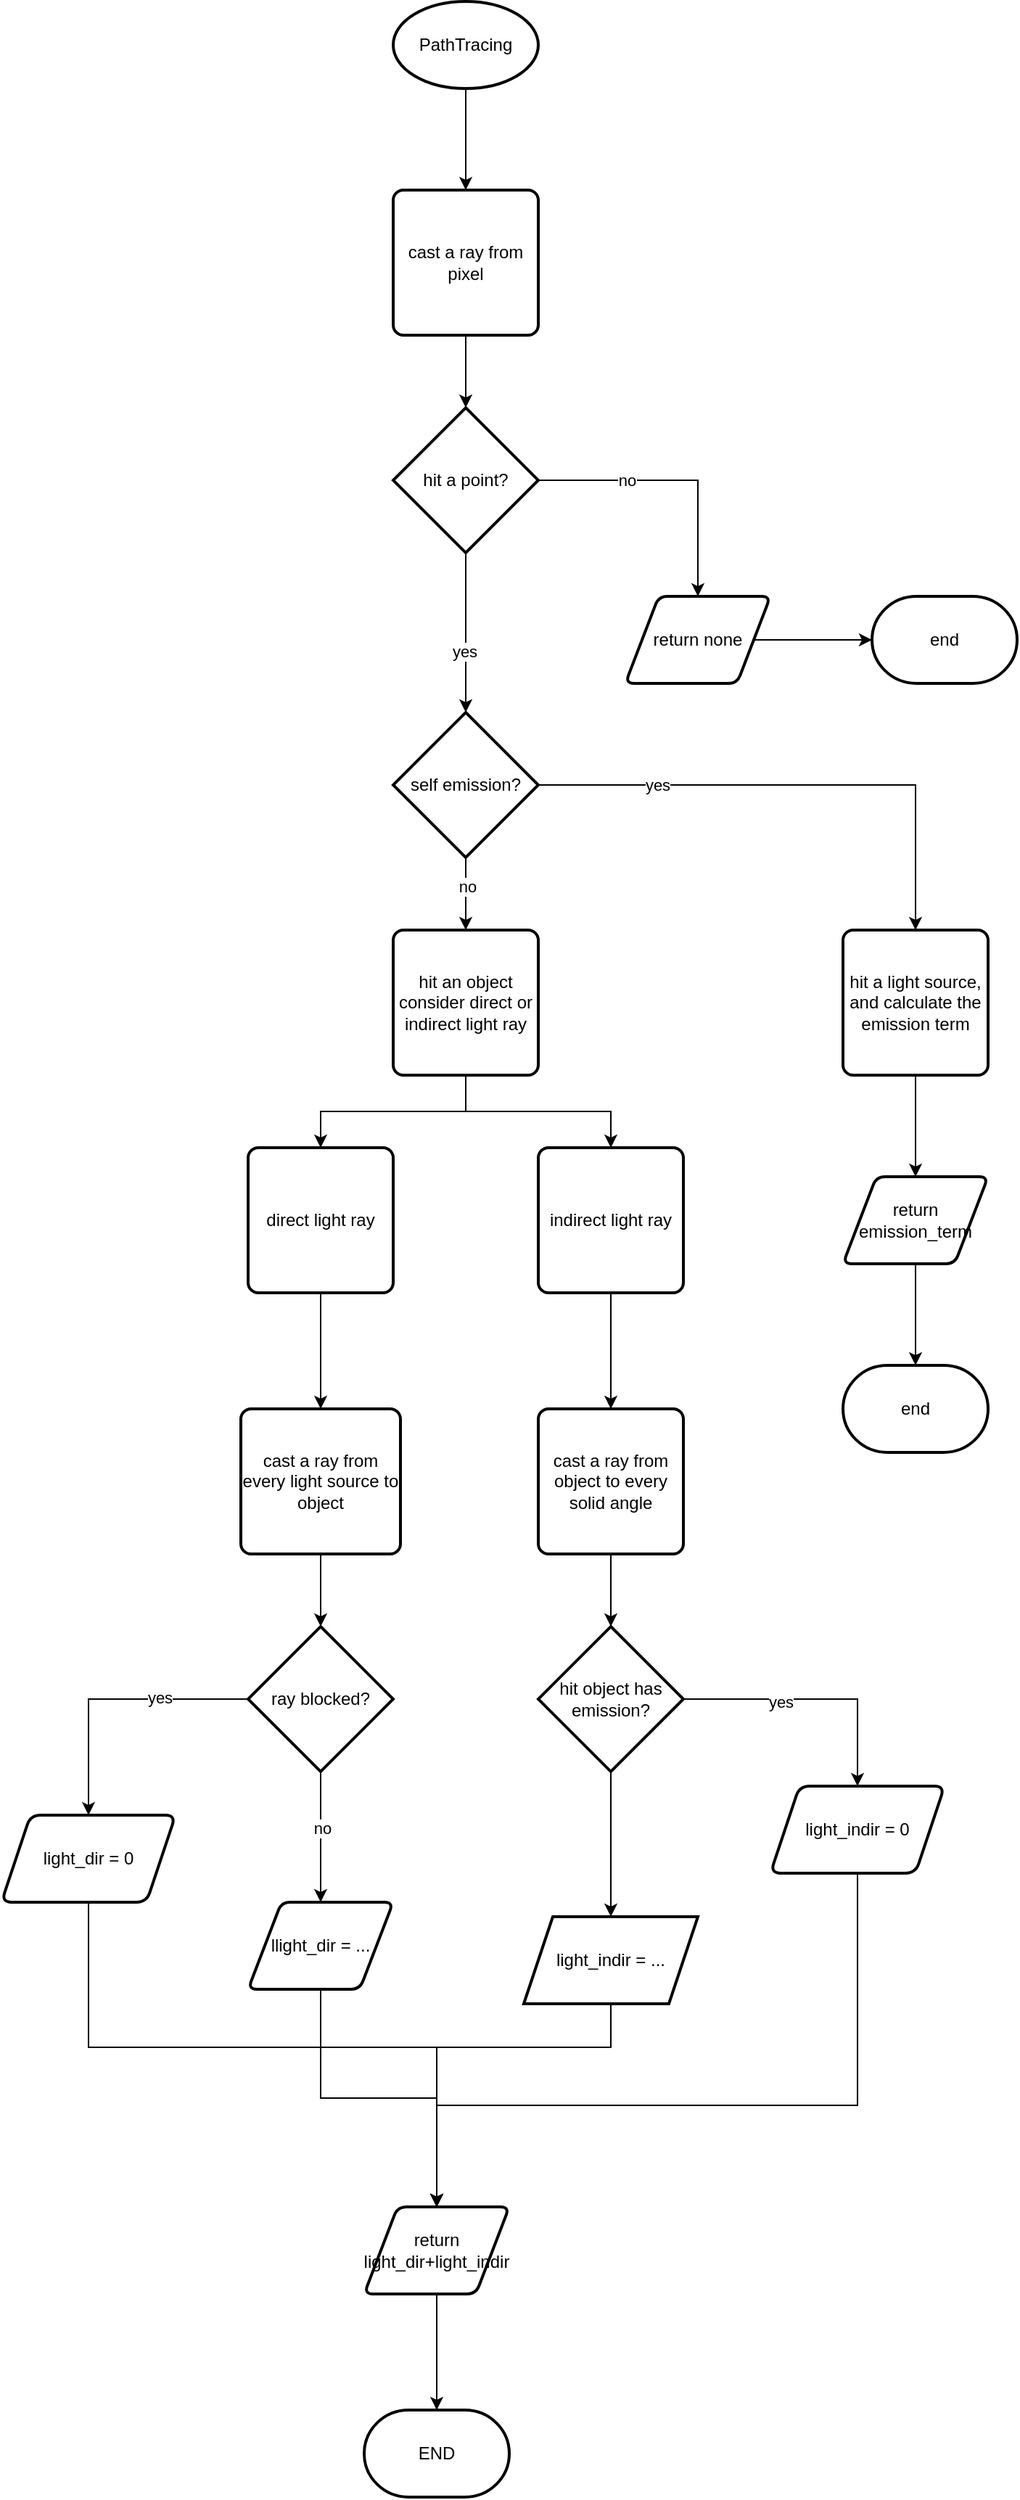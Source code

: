<mxfile version="22.1.2" type="device">
  <diagram id="6a731a19-8d31-9384-78a2-239565b7b9f0" name="Page-1">
    <mxGraphModel dx="1760" dy="1838" grid="1" gridSize="10" guides="1" tooltips="1" connect="1" arrows="1" fold="1" page="0" pageScale="1" pageWidth="1169" pageHeight="827" background="none" math="0" shadow="0">
      <root>
        <mxCell id="0" />
        <mxCell id="1" parent="0" />
        <mxCell id="Efny0dSnSNrsnhovs4ep-57" style="edgeStyle=orthogonalEdgeStyle;rounded=0;orthogonalLoop=1;jettySize=auto;html=1;entryX=0.5;entryY=0;entryDx=0;entryDy=0;" edge="1" parent="1" source="Efny0dSnSNrsnhovs4ep-55" target="Efny0dSnSNrsnhovs4ep-56">
          <mxGeometry relative="1" as="geometry" />
        </mxCell>
        <mxCell id="Efny0dSnSNrsnhovs4ep-55" value="PathTracing" style="strokeWidth=2;html=1;shape=mxgraph.flowchart.start_1;whiteSpace=wrap;" vertex="1" parent="1">
          <mxGeometry x="340" y="70" width="100" height="60" as="geometry" />
        </mxCell>
        <mxCell id="Efny0dSnSNrsnhovs4ep-56" value="cast a ray from pixel" style="rounded=1;whiteSpace=wrap;html=1;absoluteArcSize=1;arcSize=14;strokeWidth=2;" vertex="1" parent="1">
          <mxGeometry x="340" y="200" width="100" height="100" as="geometry" />
        </mxCell>
        <mxCell id="Efny0dSnSNrsnhovs4ep-60" style="edgeStyle=orthogonalEdgeStyle;rounded=0;orthogonalLoop=1;jettySize=auto;html=1;" edge="1" parent="1" source="Efny0dSnSNrsnhovs4ep-58" target="Efny0dSnSNrsnhovs4ep-129">
          <mxGeometry relative="1" as="geometry">
            <mxPoint x="550" y="480" as="targetPoint" />
          </mxGeometry>
        </mxCell>
        <mxCell id="Efny0dSnSNrsnhovs4ep-62" value="no" style="edgeLabel;html=1;align=center;verticalAlign=middle;resizable=0;points=[];" vertex="1" connectable="0" parent="Efny0dSnSNrsnhovs4ep-60">
          <mxGeometry x="-0.794" y="-3" relative="1" as="geometry">
            <mxPoint x="41" y="-3" as="offset" />
          </mxGeometry>
        </mxCell>
        <mxCell id="Efny0dSnSNrsnhovs4ep-63" style="edgeStyle=orthogonalEdgeStyle;rounded=0;orthogonalLoop=1;jettySize=auto;html=1;entryX=0.5;entryY=0;entryDx=0;entryDy=0;entryPerimeter=0;" edge="1" parent="1" source="Efny0dSnSNrsnhovs4ep-58" target="Efny0dSnSNrsnhovs4ep-65">
          <mxGeometry relative="1" as="geometry">
            <mxPoint x="390" y="570" as="targetPoint" />
          </mxGeometry>
        </mxCell>
        <mxCell id="Efny0dSnSNrsnhovs4ep-64" value="yes" style="edgeLabel;html=1;align=center;verticalAlign=middle;resizable=0;points=[];" vertex="1" connectable="0" parent="Efny0dSnSNrsnhovs4ep-63">
          <mxGeometry x="0.238" y="-1" relative="1" as="geometry">
            <mxPoint as="offset" />
          </mxGeometry>
        </mxCell>
        <mxCell id="Efny0dSnSNrsnhovs4ep-58" value="hit a point?" style="strokeWidth=2;html=1;shape=mxgraph.flowchart.decision;whiteSpace=wrap;" vertex="1" parent="1">
          <mxGeometry x="340" y="350" width="100" height="100" as="geometry" />
        </mxCell>
        <mxCell id="Efny0dSnSNrsnhovs4ep-59" style="edgeStyle=orthogonalEdgeStyle;rounded=0;orthogonalLoop=1;jettySize=auto;html=1;entryX=0.5;entryY=0;entryDx=0;entryDy=0;entryPerimeter=0;" edge="1" parent="1" source="Efny0dSnSNrsnhovs4ep-56" target="Efny0dSnSNrsnhovs4ep-58">
          <mxGeometry relative="1" as="geometry" />
        </mxCell>
        <mxCell id="Efny0dSnSNrsnhovs4ep-68" value="yes" style="edgeStyle=orthogonalEdgeStyle;rounded=0;orthogonalLoop=1;jettySize=auto;html=1;entryX=0.5;entryY=0;entryDx=0;entryDy=0;" edge="1" parent="1" source="Efny0dSnSNrsnhovs4ep-65" target="Efny0dSnSNrsnhovs4ep-70">
          <mxGeometry x="-0.545" relative="1" as="geometry">
            <mxPoint x="560" y="720" as="targetPoint" />
            <mxPoint as="offset" />
          </mxGeometry>
        </mxCell>
        <mxCell id="Efny0dSnSNrsnhovs4ep-74" style="edgeStyle=orthogonalEdgeStyle;rounded=0;orthogonalLoop=1;jettySize=auto;html=1;entryX=0.5;entryY=0;entryDx=0;entryDy=0;" edge="1" parent="1" source="Efny0dSnSNrsnhovs4ep-65" target="Efny0dSnSNrsnhovs4ep-76">
          <mxGeometry relative="1" as="geometry">
            <mxPoint x="390.0" y="780" as="targetPoint" />
          </mxGeometry>
        </mxCell>
        <mxCell id="Efny0dSnSNrsnhovs4ep-75" value="no" style="edgeLabel;html=1;align=center;verticalAlign=middle;resizable=0;points=[];" vertex="1" connectable="0" parent="Efny0dSnSNrsnhovs4ep-74">
          <mxGeometry x="-0.204" y="1" relative="1" as="geometry">
            <mxPoint as="offset" />
          </mxGeometry>
        </mxCell>
        <mxCell id="Efny0dSnSNrsnhovs4ep-65" value="self emission?" style="strokeWidth=2;html=1;shape=mxgraph.flowchart.decision;whiteSpace=wrap;" vertex="1" parent="1">
          <mxGeometry x="340" y="560" width="100" height="100" as="geometry" />
        </mxCell>
        <mxCell id="Efny0dSnSNrsnhovs4ep-70" value="hit a light source, and calculate the emission term" style="rounded=1;whiteSpace=wrap;html=1;absoluteArcSize=1;arcSize=14;strokeWidth=2;" vertex="1" parent="1">
          <mxGeometry x="650" y="710" width="100" height="100" as="geometry" />
        </mxCell>
        <mxCell id="Efny0dSnSNrsnhovs4ep-71" value="end" style="strokeWidth=2;html=1;shape=mxgraph.flowchart.terminator;whiteSpace=wrap;" vertex="1" parent="1">
          <mxGeometry x="650" y="1010" width="100" height="60" as="geometry" />
        </mxCell>
        <mxCell id="Efny0dSnSNrsnhovs4ep-73" style="edgeStyle=orthogonalEdgeStyle;rounded=0;orthogonalLoop=1;jettySize=auto;html=1;" edge="1" parent="1" source="Efny0dSnSNrsnhovs4ep-70" target="Efny0dSnSNrsnhovs4ep-126">
          <mxGeometry relative="1" as="geometry" />
        </mxCell>
        <mxCell id="Efny0dSnSNrsnhovs4ep-80" style="edgeStyle=orthogonalEdgeStyle;rounded=0;orthogonalLoop=1;jettySize=auto;html=1;" edge="1" parent="1" source="Efny0dSnSNrsnhovs4ep-76" target="Efny0dSnSNrsnhovs4ep-78">
          <mxGeometry relative="1" as="geometry" />
        </mxCell>
        <mxCell id="Efny0dSnSNrsnhovs4ep-81" style="edgeStyle=orthogonalEdgeStyle;rounded=0;orthogonalLoop=1;jettySize=auto;html=1;" edge="1" parent="1" source="Efny0dSnSNrsnhovs4ep-76" target="Efny0dSnSNrsnhovs4ep-79">
          <mxGeometry relative="1" as="geometry" />
        </mxCell>
        <mxCell id="Efny0dSnSNrsnhovs4ep-76" value="hit an object&lt;br&gt;consider direct or indirect light ray" style="rounded=1;whiteSpace=wrap;html=1;absoluteArcSize=1;arcSize=14;strokeWidth=2;" vertex="1" parent="1">
          <mxGeometry x="340" y="710" width="100" height="100" as="geometry" />
        </mxCell>
        <mxCell id="Efny0dSnSNrsnhovs4ep-78" value="direct light ray" style="rounded=1;whiteSpace=wrap;html=1;absoluteArcSize=1;arcSize=14;strokeWidth=2;" vertex="1" parent="1">
          <mxGeometry x="240" y="860" width="100" height="100" as="geometry" />
        </mxCell>
        <mxCell id="Efny0dSnSNrsnhovs4ep-94" value="" style="edgeStyle=orthogonalEdgeStyle;rounded=0;orthogonalLoop=1;jettySize=auto;html=1;" edge="1" parent="1" source="Efny0dSnSNrsnhovs4ep-79" target="Efny0dSnSNrsnhovs4ep-93">
          <mxGeometry relative="1" as="geometry" />
        </mxCell>
        <mxCell id="Efny0dSnSNrsnhovs4ep-79" value="indirect light ray" style="rounded=1;whiteSpace=wrap;html=1;absoluteArcSize=1;arcSize=14;strokeWidth=2;" vertex="1" parent="1">
          <mxGeometry x="440" y="860" width="100" height="100" as="geometry" />
        </mxCell>
        <mxCell id="Efny0dSnSNrsnhovs4ep-82" value="cast a ray from every light source to object" style="rounded=1;whiteSpace=wrap;html=1;absoluteArcSize=1;arcSize=14;strokeWidth=2;" vertex="1" parent="1">
          <mxGeometry x="235" y="1040" width="110" height="100" as="geometry" />
        </mxCell>
        <mxCell id="Efny0dSnSNrsnhovs4ep-86" style="edgeStyle=orthogonalEdgeStyle;rounded=0;orthogonalLoop=1;jettySize=auto;html=1;entryX=0.5;entryY=0;entryDx=0;entryDy=0;" edge="1" parent="1" source="Efny0dSnSNrsnhovs4ep-84" target="Efny0dSnSNrsnhovs4ep-110">
          <mxGeometry relative="1" as="geometry">
            <mxPoint x="135" y="1310" as="targetPoint" />
          </mxGeometry>
        </mxCell>
        <mxCell id="Efny0dSnSNrsnhovs4ep-88" value="yes" style="edgeLabel;html=1;align=center;verticalAlign=middle;resizable=0;points=[];" vertex="1" connectable="0" parent="Efny0dSnSNrsnhovs4ep-86">
          <mxGeometry x="-0.352" y="-1" relative="1" as="geometry">
            <mxPoint as="offset" />
          </mxGeometry>
        </mxCell>
        <mxCell id="Efny0dSnSNrsnhovs4ep-89" style="edgeStyle=orthogonalEdgeStyle;rounded=0;orthogonalLoop=1;jettySize=auto;html=1;entryX=0.5;entryY=0;entryDx=0;entryDy=0;" edge="1" parent="1" source="Efny0dSnSNrsnhovs4ep-84" target="Efny0dSnSNrsnhovs4ep-92">
          <mxGeometry relative="1" as="geometry">
            <mxPoint x="285" y="1360" as="targetPoint" />
          </mxGeometry>
        </mxCell>
        <mxCell id="Efny0dSnSNrsnhovs4ep-90" value="no" style="edgeLabel;html=1;align=center;verticalAlign=middle;resizable=0;points=[];" vertex="1" connectable="0" parent="Efny0dSnSNrsnhovs4ep-89">
          <mxGeometry x="-0.141" y="1" relative="1" as="geometry">
            <mxPoint as="offset" />
          </mxGeometry>
        </mxCell>
        <mxCell id="Efny0dSnSNrsnhovs4ep-84" value="ray blocked?" style="strokeWidth=2;html=1;shape=mxgraph.flowchart.decision;whiteSpace=wrap;" vertex="1" parent="1">
          <mxGeometry x="240" y="1190" width="100" height="100" as="geometry" />
        </mxCell>
        <mxCell id="Efny0dSnSNrsnhovs4ep-85" style="edgeStyle=orthogonalEdgeStyle;rounded=0;orthogonalLoop=1;jettySize=auto;html=1;entryX=0.5;entryY=0;entryDx=0;entryDy=0;entryPerimeter=0;" edge="1" parent="1" source="Efny0dSnSNrsnhovs4ep-82" target="Efny0dSnSNrsnhovs4ep-84">
          <mxGeometry relative="1" as="geometry" />
        </mxCell>
        <mxCell id="Efny0dSnSNrsnhovs4ep-123" style="edgeStyle=orthogonalEdgeStyle;rounded=0;orthogonalLoop=1;jettySize=auto;html=1;" edge="1" parent="1" source="Efny0dSnSNrsnhovs4ep-92" target="Efny0dSnSNrsnhovs4ep-118">
          <mxGeometry relative="1" as="geometry" />
        </mxCell>
        <mxCell id="Efny0dSnSNrsnhovs4ep-92" value="llight_dir = ..." style="shape=parallelogram;html=1;strokeWidth=2;perimeter=parallelogramPerimeter;whiteSpace=wrap;rounded=1;arcSize=12;size=0.23;" vertex="1" parent="1">
          <mxGeometry x="240" y="1380" width="100" height="60" as="geometry" />
        </mxCell>
        <mxCell id="Efny0dSnSNrsnhovs4ep-96" value="" style="edgeStyle=orthogonalEdgeStyle;rounded=0;orthogonalLoop=1;jettySize=auto;html=1;" edge="1" parent="1" source="Efny0dSnSNrsnhovs4ep-93" target="Efny0dSnSNrsnhovs4ep-97">
          <mxGeometry relative="1" as="geometry">
            <mxPoint x="490" y="1200" as="targetPoint" />
          </mxGeometry>
        </mxCell>
        <mxCell id="Efny0dSnSNrsnhovs4ep-93" value="cast a ray from object to every solid angle" style="rounded=1;whiteSpace=wrap;html=1;absoluteArcSize=1;arcSize=14;strokeWidth=2;" vertex="1" parent="1">
          <mxGeometry x="440" y="1040" width="100" height="100" as="geometry" />
        </mxCell>
        <mxCell id="Efny0dSnSNrsnhovs4ep-99" value="" style="edgeStyle=orthogonalEdgeStyle;rounded=0;orthogonalLoop=1;jettySize=auto;html=1;entryX=0.5;entryY=0;entryDx=0;entryDy=0;" edge="1" parent="1" source="Efny0dSnSNrsnhovs4ep-97" target="Efny0dSnSNrsnhovs4ep-115">
          <mxGeometry relative="1" as="geometry">
            <mxPoint x="640" y="1240" as="targetPoint" />
          </mxGeometry>
        </mxCell>
        <mxCell id="Efny0dSnSNrsnhovs4ep-100" value="yes" style="edgeLabel;html=1;align=center;verticalAlign=middle;resizable=0;points=[];" vertex="1" connectable="0" parent="Efny0dSnSNrsnhovs4ep-99">
          <mxGeometry x="-0.254" y="-2" relative="1" as="geometry">
            <mxPoint as="offset" />
          </mxGeometry>
        </mxCell>
        <mxCell id="Efny0dSnSNrsnhovs4ep-114" value="" style="edgeStyle=orthogonalEdgeStyle;rounded=0;orthogonalLoop=1;jettySize=auto;html=1;" edge="1" parent="1" source="Efny0dSnSNrsnhovs4ep-97" target="Efny0dSnSNrsnhovs4ep-113">
          <mxGeometry relative="1" as="geometry" />
        </mxCell>
        <mxCell id="Efny0dSnSNrsnhovs4ep-97" value="hit object has emission?" style="strokeWidth=2;html=1;shape=mxgraph.flowchart.decision;whiteSpace=wrap;" vertex="1" parent="1">
          <mxGeometry x="440" y="1190" width="100" height="100" as="geometry" />
        </mxCell>
        <mxCell id="Efny0dSnSNrsnhovs4ep-112" style="edgeStyle=orthogonalEdgeStyle;rounded=0;orthogonalLoop=1;jettySize=auto;html=1;exitX=0.5;exitY=1;exitDx=0;exitDy=0;" edge="1" parent="1" source="Efny0dSnSNrsnhovs4ep-78" target="Efny0dSnSNrsnhovs4ep-82">
          <mxGeometry relative="1" as="geometry" />
        </mxCell>
        <mxCell id="Efny0dSnSNrsnhovs4ep-122" style="edgeStyle=orthogonalEdgeStyle;rounded=0;orthogonalLoop=1;jettySize=auto;html=1;" edge="1" parent="1" source="Efny0dSnSNrsnhovs4ep-110" target="Efny0dSnSNrsnhovs4ep-118">
          <mxGeometry relative="1" as="geometry">
            <Array as="points">
              <mxPoint x="130" y="1480" />
              <mxPoint x="370" y="1480" />
            </Array>
          </mxGeometry>
        </mxCell>
        <mxCell id="Efny0dSnSNrsnhovs4ep-110" value="light_dir = 0" style="shape=parallelogram;perimeter=parallelogramPerimeter;whiteSpace=wrap;html=1;fixedSize=1;rounded=1;arcSize=14;strokeWidth=2;" vertex="1" parent="1">
          <mxGeometry x="70" y="1320" width="120" height="60" as="geometry" />
        </mxCell>
        <mxCell id="Efny0dSnSNrsnhovs4ep-124" style="edgeStyle=orthogonalEdgeStyle;rounded=0;orthogonalLoop=1;jettySize=auto;html=1;" edge="1" parent="1" source="Efny0dSnSNrsnhovs4ep-113" target="Efny0dSnSNrsnhovs4ep-118">
          <mxGeometry relative="1" as="geometry">
            <Array as="points">
              <mxPoint x="490" y="1480" />
              <mxPoint x="370" y="1480" />
            </Array>
          </mxGeometry>
        </mxCell>
        <mxCell id="Efny0dSnSNrsnhovs4ep-113" value="light_indir = ..." style="shape=parallelogram;perimeter=parallelogramPerimeter;whiteSpace=wrap;html=1;fixedSize=1;strokeWidth=2;" vertex="1" parent="1">
          <mxGeometry x="430" y="1390" width="120" height="60" as="geometry" />
        </mxCell>
        <mxCell id="Efny0dSnSNrsnhovs4ep-125" style="edgeStyle=orthogonalEdgeStyle;rounded=0;orthogonalLoop=1;jettySize=auto;html=1;" edge="1" parent="1" source="Efny0dSnSNrsnhovs4ep-115" target="Efny0dSnSNrsnhovs4ep-118">
          <mxGeometry relative="1" as="geometry">
            <Array as="points">
              <mxPoint x="660" y="1520" />
              <mxPoint x="370" y="1520" />
            </Array>
          </mxGeometry>
        </mxCell>
        <mxCell id="Efny0dSnSNrsnhovs4ep-115" value="light_indir = 0" style="shape=parallelogram;perimeter=parallelogramPerimeter;whiteSpace=wrap;html=1;fixedSize=1;rounded=1;arcSize=14;strokeWidth=2;" vertex="1" parent="1">
          <mxGeometry x="600" y="1300" width="120" height="60" as="geometry" />
        </mxCell>
        <mxCell id="Efny0dSnSNrsnhovs4ep-121" style="edgeStyle=orthogonalEdgeStyle;rounded=0;orthogonalLoop=1;jettySize=auto;html=1;" edge="1" parent="1" source="Efny0dSnSNrsnhovs4ep-118" target="Efny0dSnSNrsnhovs4ep-120">
          <mxGeometry relative="1" as="geometry" />
        </mxCell>
        <mxCell id="Efny0dSnSNrsnhovs4ep-118" value="return light_dir+light_indir" style="shape=parallelogram;html=1;strokeWidth=2;perimeter=parallelogramPerimeter;whiteSpace=wrap;rounded=1;arcSize=12;size=0.23;" vertex="1" parent="1">
          <mxGeometry x="320" y="1590" width="100" height="60" as="geometry" />
        </mxCell>
        <mxCell id="Efny0dSnSNrsnhovs4ep-120" value="END" style="strokeWidth=2;html=1;shape=mxgraph.flowchart.terminator;whiteSpace=wrap;" vertex="1" parent="1">
          <mxGeometry x="320" y="1730" width="100" height="60" as="geometry" />
        </mxCell>
        <mxCell id="Efny0dSnSNrsnhovs4ep-127" style="edgeStyle=orthogonalEdgeStyle;rounded=0;orthogonalLoop=1;jettySize=auto;html=1;" edge="1" parent="1" source="Efny0dSnSNrsnhovs4ep-126" target="Efny0dSnSNrsnhovs4ep-71">
          <mxGeometry relative="1" as="geometry" />
        </mxCell>
        <mxCell id="Efny0dSnSNrsnhovs4ep-126" value="return emission_term" style="shape=parallelogram;html=1;strokeWidth=2;perimeter=parallelogramPerimeter;whiteSpace=wrap;rounded=1;arcSize=12;size=0.23;" vertex="1" parent="1">
          <mxGeometry x="650" y="880" width="100" height="60" as="geometry" />
        </mxCell>
        <mxCell id="Efny0dSnSNrsnhovs4ep-128" value="end" style="strokeWidth=2;html=1;shape=mxgraph.flowchart.terminator;whiteSpace=wrap;" vertex="1" parent="1">
          <mxGeometry x="670" y="480" width="100" height="60" as="geometry" />
        </mxCell>
        <mxCell id="Efny0dSnSNrsnhovs4ep-130" style="edgeStyle=orthogonalEdgeStyle;rounded=0;orthogonalLoop=1;jettySize=auto;html=1;" edge="1" parent="1" source="Efny0dSnSNrsnhovs4ep-129" target="Efny0dSnSNrsnhovs4ep-128">
          <mxGeometry relative="1" as="geometry" />
        </mxCell>
        <mxCell id="Efny0dSnSNrsnhovs4ep-129" value="return none" style="shape=parallelogram;html=1;strokeWidth=2;perimeter=parallelogramPerimeter;whiteSpace=wrap;rounded=1;arcSize=12;size=0.23;" vertex="1" parent="1">
          <mxGeometry x="500" y="480" width="100" height="60" as="geometry" />
        </mxCell>
      </root>
    </mxGraphModel>
  </diagram>
</mxfile>
